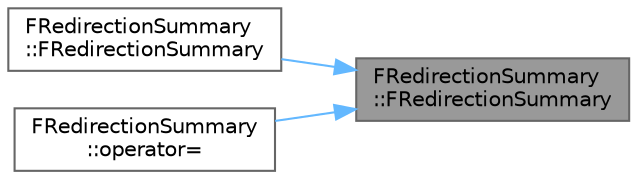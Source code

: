 digraph "FRedirectionSummary::FRedirectionSummary"
{
 // INTERACTIVE_SVG=YES
 // LATEX_PDF_SIZE
  bgcolor="transparent";
  edge [fontname=Helvetica,fontsize=10,labelfontname=Helvetica,labelfontsize=10];
  node [fontname=Helvetica,fontsize=10,shape=box,height=0.2,width=0.4];
  rankdir="RL";
  Node1 [id="Node000001",label="FRedirectionSummary\l::FRedirectionSummary",height=0.2,width=0.4,color="gray40", fillcolor="grey60", style="filled", fontcolor="black",tooltip=" "];
  Node1 -> Node2 [id="edge1_Node000001_Node000002",dir="back",color="steelblue1",style="solid",tooltip=" "];
  Node2 [id="Node000002",label="FRedirectionSummary\l::FRedirectionSummary",height=0.2,width=0.4,color="grey40", fillcolor="white", style="filled",URL="$d4/d06/classFRedirectionSummary.html#a1cfe1e7f4a8148cd464c866a26bda1d3",tooltip=" "];
  Node1 -> Node3 [id="edge2_Node000001_Node000003",dir="back",color="steelblue1",style="solid",tooltip=" "];
  Node3 [id="Node000003",label="FRedirectionSummary\l::operator=",height=0.2,width=0.4,color="grey40", fillcolor="white", style="filled",URL="$d4/d06/classFRedirectionSummary.html#aa01b4eaf9c96dcfec2afab086714dec4",tooltip=" "];
}
